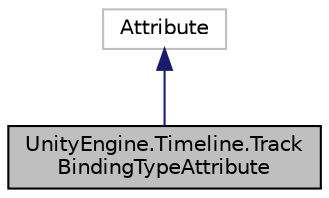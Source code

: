 digraph "UnityEngine.Timeline.TrackBindingTypeAttribute"
{
 // LATEX_PDF_SIZE
  edge [fontname="Helvetica",fontsize="10",labelfontname="Helvetica",labelfontsize="10"];
  node [fontname="Helvetica",fontsize="10",shape=record];
  Node1 [label="UnityEngine.Timeline.Track\lBindingTypeAttribute",height=0.2,width=0.4,color="black", fillcolor="grey75", style="filled", fontcolor="black",tooltip="Specifies the type of object that should be bound to a TrackAsset."];
  Node2 -> Node1 [dir="back",color="midnightblue",fontsize="10",style="solid",fontname="Helvetica"];
  Node2 [label="Attribute",height=0.2,width=0.4,color="grey75", fillcolor="white", style="filled",tooltip=" "];
}

